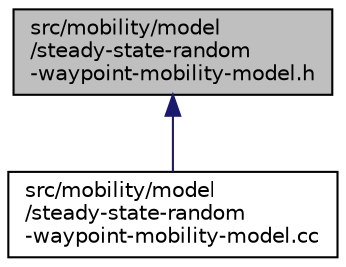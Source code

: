 digraph "src/mobility/model/steady-state-random-waypoint-mobility-model.h"
{
 // LATEX_PDF_SIZE
  edge [fontname="Helvetica",fontsize="10",labelfontname="Helvetica",labelfontsize="10"];
  node [fontname="Helvetica",fontsize="10",shape=record];
  Node1 [label="src/mobility/model\l/steady-state-random\l-waypoint-mobility-model.h",height=0.2,width=0.4,color="black", fillcolor="grey75", style="filled", fontcolor="black",tooltip=" "];
  Node1 -> Node2 [dir="back",color="midnightblue",fontsize="10",style="solid",fontname="Helvetica"];
  Node2 [label="src/mobility/model\l/steady-state-random\l-waypoint-mobility-model.cc",height=0.2,width=0.4,color="black", fillcolor="white", style="filled",URL="$steady-state-random-waypoint-mobility-model_8cc.html",tooltip=" "];
}
